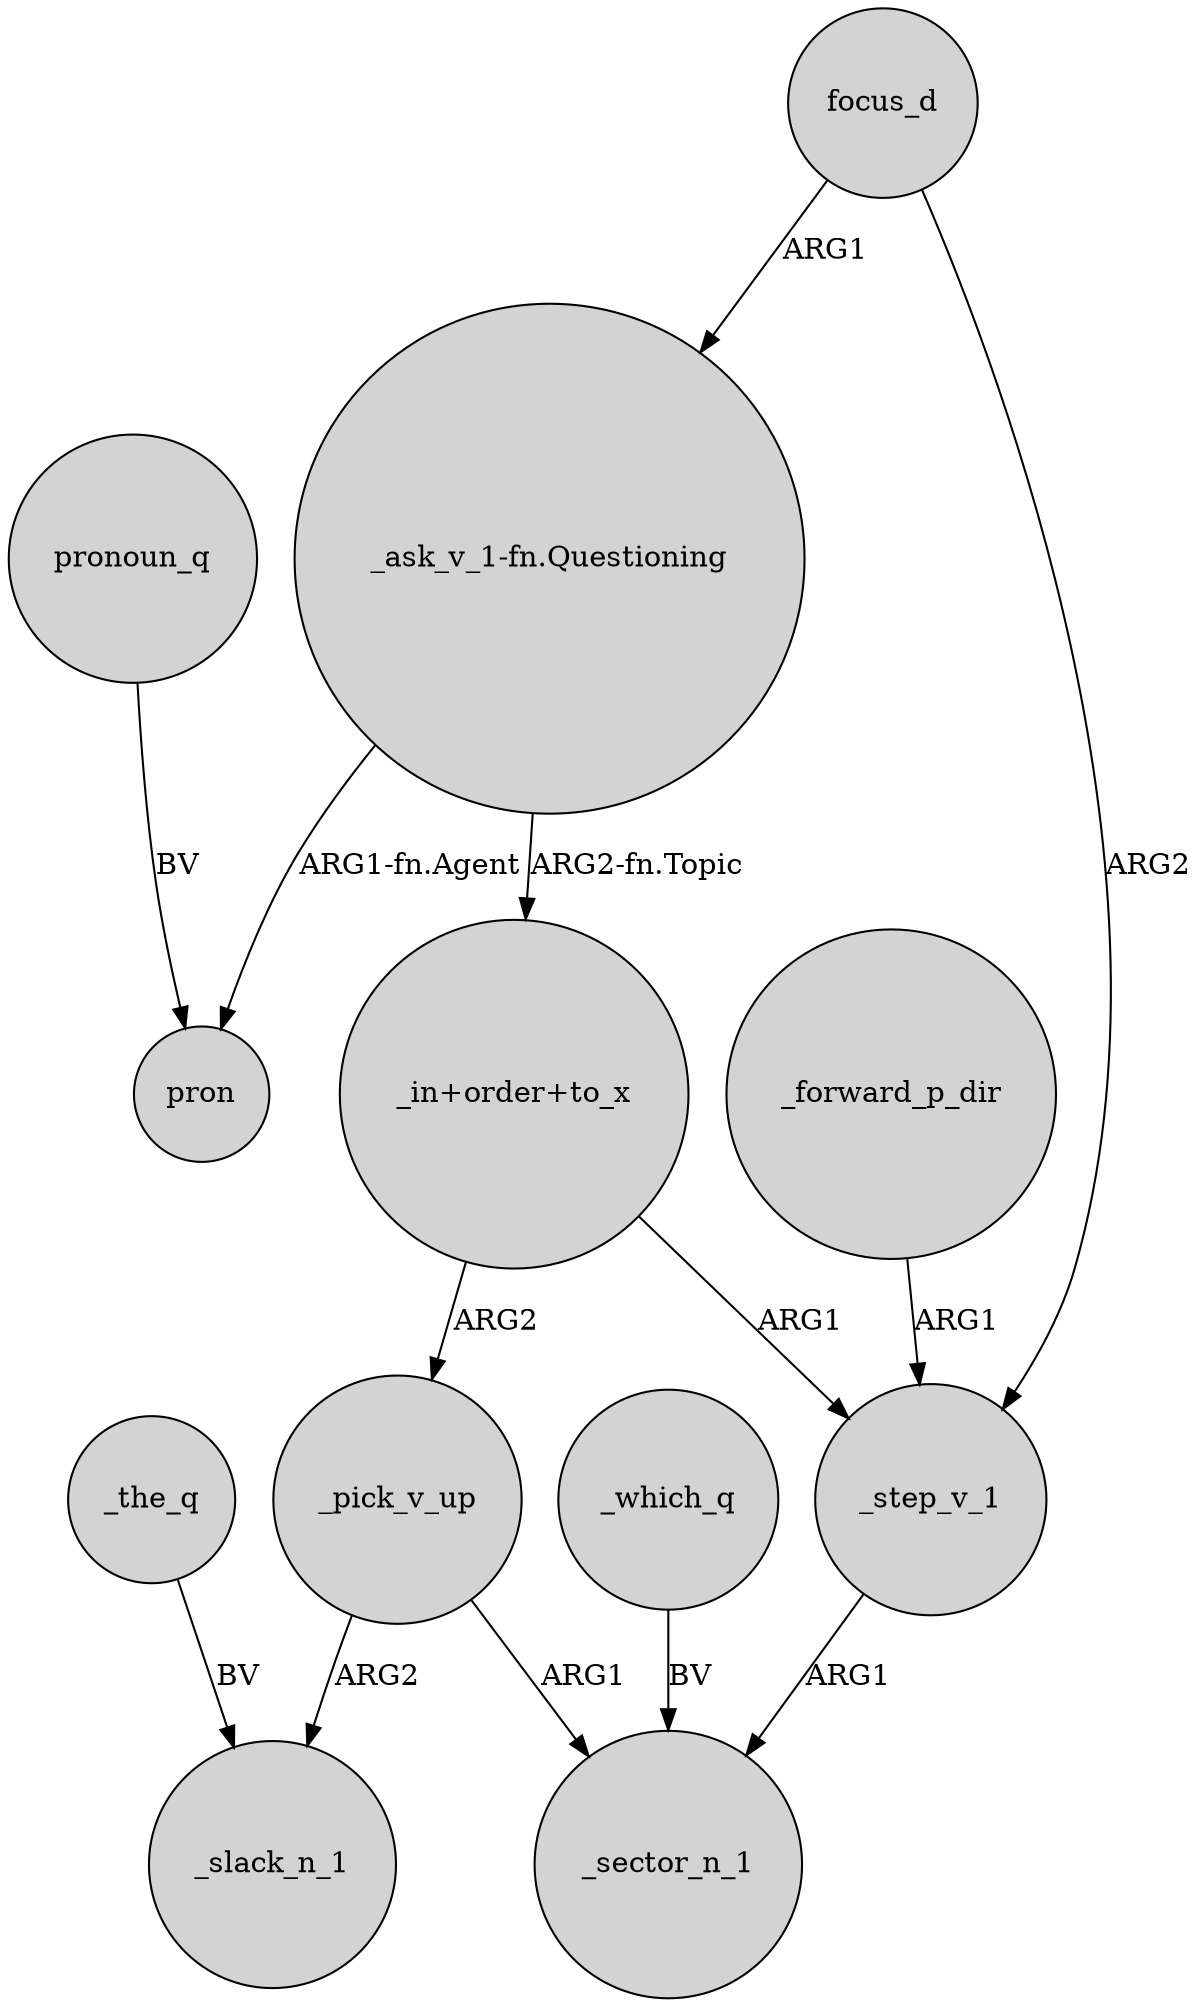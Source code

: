 digraph {
	node [shape=circle style=filled]
	_the_q -> _slack_n_1 [label=BV]
	"_in+order+to_x" -> _pick_v_up [label=ARG2]
	_pick_v_up -> _sector_n_1 [label=ARG1]
	_forward_p_dir -> _step_v_1 [label=ARG1]
	_which_q -> _sector_n_1 [label=BV]
	_pick_v_up -> _slack_n_1 [label=ARG2]
	pronoun_q -> pron [label=BV]
	"_ask_v_1-fn.Questioning" -> pron [label="ARG1-fn.Agent"]
	focus_d -> _step_v_1 [label=ARG2]
	"_in+order+to_x" -> _step_v_1 [label=ARG1]
	_step_v_1 -> _sector_n_1 [label=ARG1]
	"_ask_v_1-fn.Questioning" -> "_in+order+to_x" [label="ARG2-fn.Topic"]
	focus_d -> "_ask_v_1-fn.Questioning" [label=ARG1]
}
